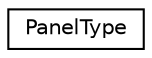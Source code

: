 digraph G
{
  edge [fontname="Helvetica",fontsize="10",labelfontname="Helvetica",labelfontsize="10"];
  node [fontname="Helvetica",fontsize="10",shape=record];
  rankdir=LR;
  Node1 [label="PanelType",height=0.2,width=0.4,color="black", fillcolor="white", style="filled",URL="$d6/d4e/structPanelType.html"];
}
